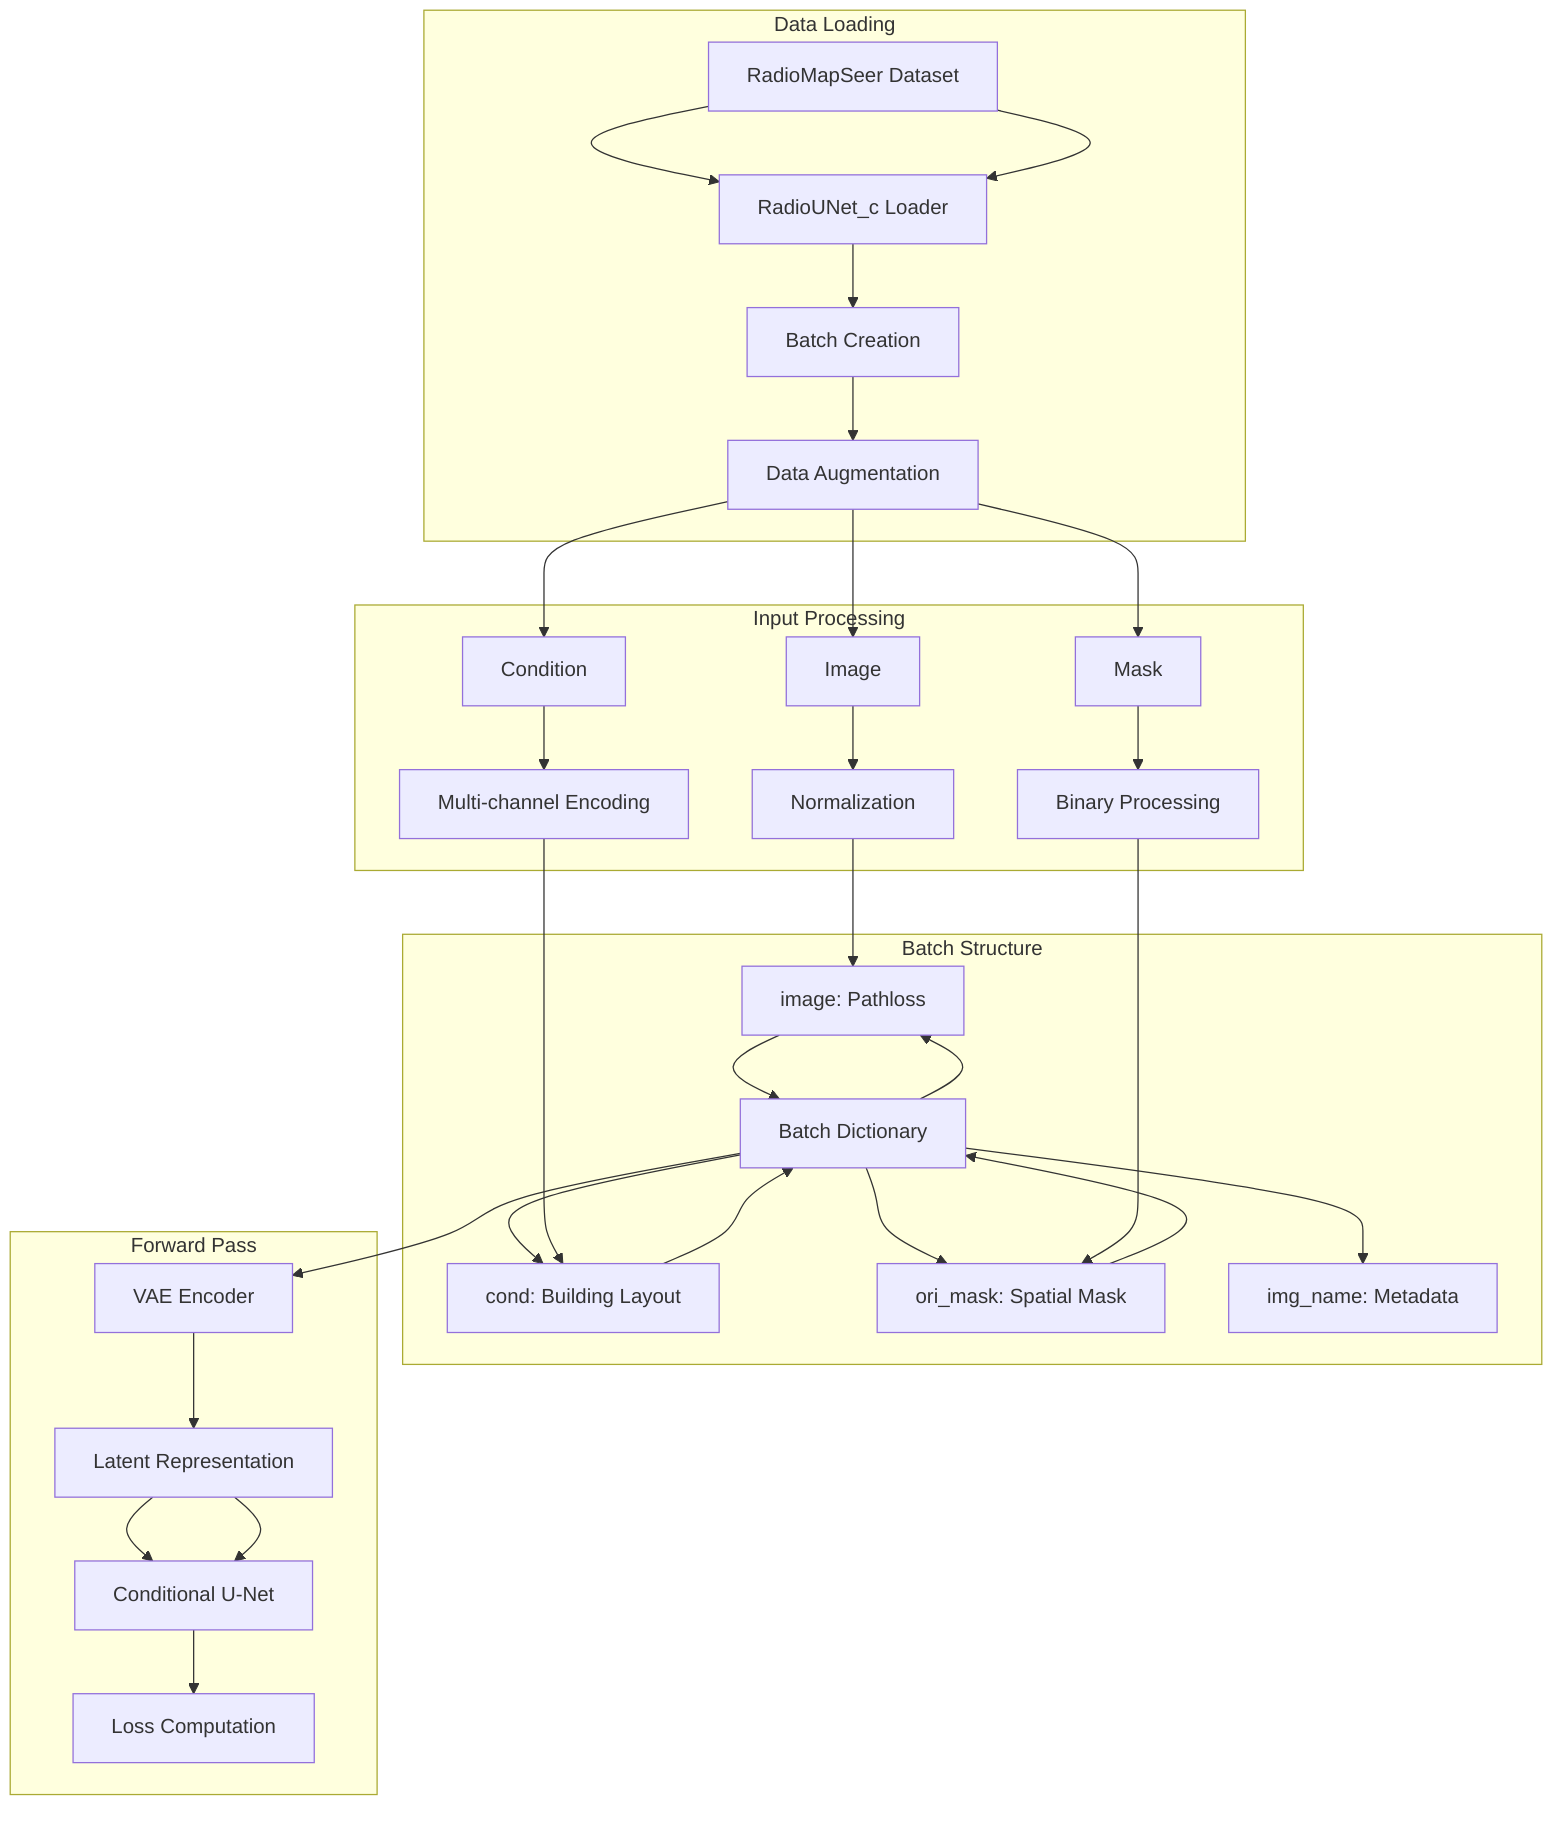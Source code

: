 flowchart TD
    subgraph "Data Loading"
        A[RadioMapSeer Dataset] --> B[RadioUNet_c Loader]
        B --> C[Batch Creation]
        C --> D[Data Augmentation]
    end
    
    subgraph "Input Processing"
        E[Image] --> F[Normalization]
        G[Condition] --> H[Multi-channel Encoding]
        I[Mask] --> J[Binary Processing]
    end
    
    subgraph "Batch Structure"
        K[Batch Dictionary] --> L[image: Pathloss]
        K --> M[cond: Building Layout]
        K --> N[ori_mask: Spatial Mask]
        K --> O[img_name: Metadata]
    end
    
    subgraph "Forward Pass"
        P[VAE Encoder] --> Q[Latent Representation]
        Q --> R[Conditional U-Net]
        R --> S[Loss Computation]
    end
    
    A --> B
    D --> E
    D --> G
    D --> I
    F --> L
    H --> M
    J --> N
    L --> K
    M --> K
    N --> K
    K --> P
    Q --> R